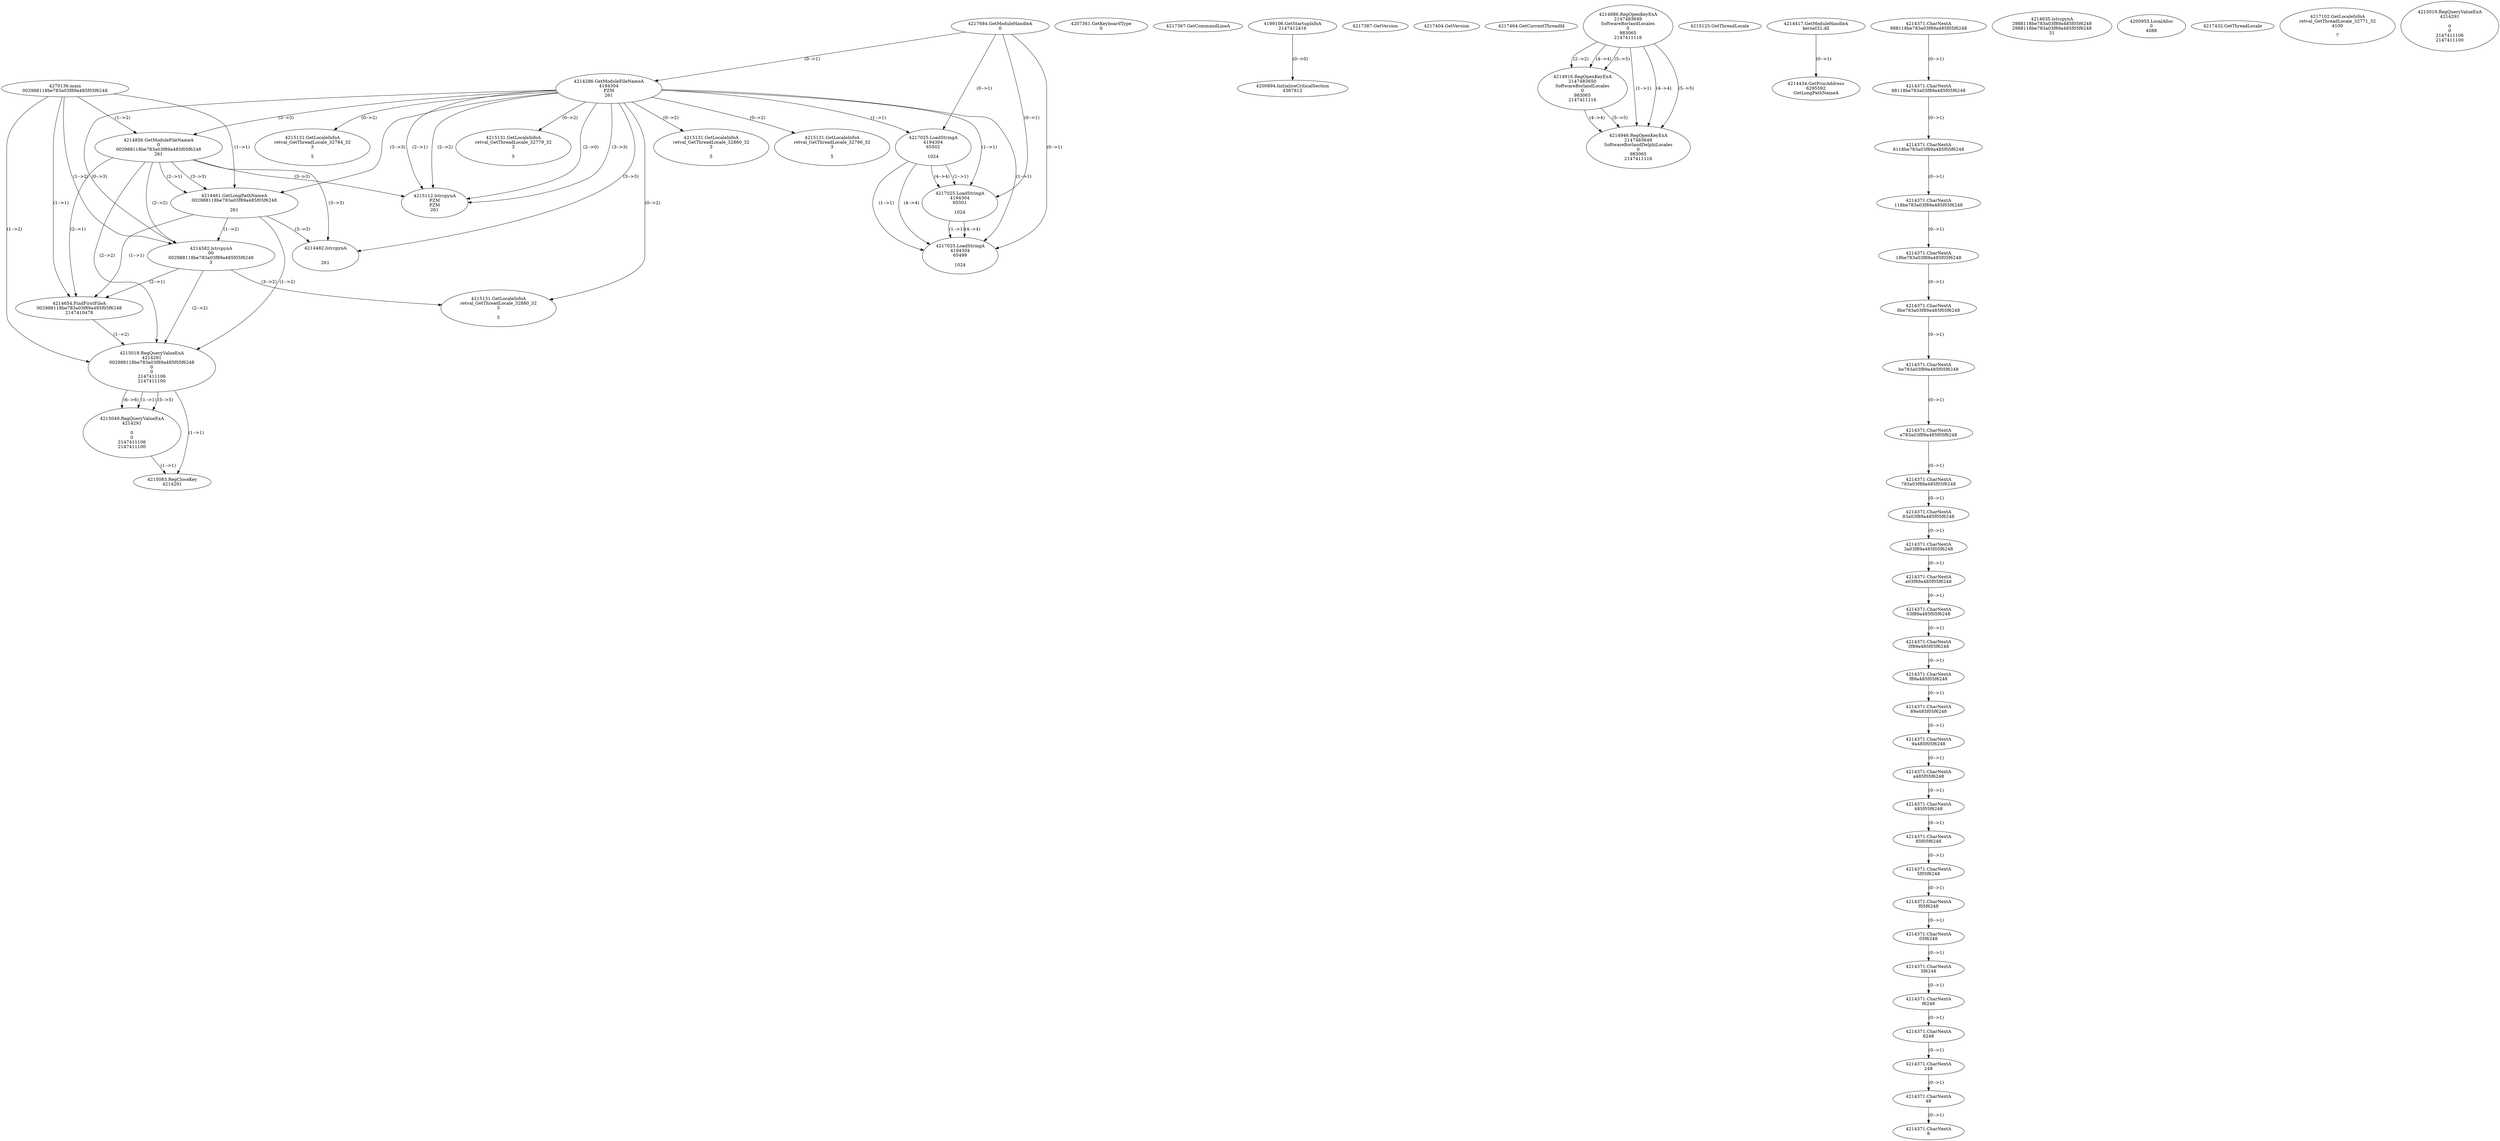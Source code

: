 // Global SCDG with merge call
digraph {
	0 [label="4270136.main
002988118be783a03f89a485f05f6248"]
	1 [label="4217684.GetModuleHandleA
0"]
	2 [label="4207361.GetKeyboardType
0"]
	3 [label="4217367.GetCommandLineA
"]
	4 [label="4199106.GetStartupInfoA
2147412416"]
	5 [label="4217387.GetVersion
"]
	6 [label="4217404.GetVersion
"]
	7 [label="4217464.GetCurrentThreadId
"]
	8 [label="4214286.GetModuleFileNameA
4194304
PZM
261"]
	1 -> 8 [label="(0-->1)"]
	9 [label="4214856.GetModuleFileNameA
0
002988118be783a03f89a485f05f6248
261"]
	0 -> 9 [label="(1-->2)"]
	8 -> 9 [label="(3-->3)"]
	10 [label="4214886.RegOpenKeyExA
2147483649
Software\Borland\Locales
0
983065
2147411116"]
	11 [label="4214916.RegOpenKeyExA
2147483650
Software\Borland\Locales
0
983065
2147411116"]
	10 -> 11 [label="(2-->2)"]
	10 -> 11 [label="(4-->4)"]
	10 -> 11 [label="(5-->5)"]
	12 [label="4214946.RegOpenKeyExA
2147483649
Software\Borland\Delphi\Locales
0
983065
2147411116"]
	10 -> 12 [label="(1-->1)"]
	10 -> 12 [label="(4-->4)"]
	11 -> 12 [label="(4-->4)"]
	10 -> 12 [label="(5-->5)"]
	11 -> 12 [label="(5-->5)"]
	13 [label="4215112.lstrcpynA
PZM
PZM
261"]
	8 -> 13 [label="(2-->1)"]
	8 -> 13 [label="(2-->2)"]
	8 -> 13 [label="(3-->3)"]
	9 -> 13 [label="(3-->3)"]
	8 -> 13 [label="(2-->0)"]
	14 [label="4215125.GetThreadLocale
"]
	15 [label="4215131.GetLocaleInfoA
retval_GetThreadLocale_32779_32
3

5"]
	8 -> 15 [label="(0-->2)"]
	16 [label="4217025.LoadStringA
4194304
65502

1024"]
	1 -> 16 [label="(0-->1)"]
	8 -> 16 [label="(1-->1)"]
	17 [label="4214417.GetModuleHandleA
kernel32.dll"]
	18 [label="4214434.GetProcAddress
6295592
GetLongPathNameA"]
	17 -> 18 [label="(0-->1)"]
	19 [label="4214461.GetLongPathNameA
002988118be783a03f89a485f05f6248

261"]
	0 -> 19 [label="(1-->1)"]
	9 -> 19 [label="(2-->1)"]
	8 -> 19 [label="(3-->3)"]
	9 -> 19 [label="(3-->3)"]
	20 [label="4214582.lstrcpynA
00
002988118be783a03f89a485f05f6248
3"]
	0 -> 20 [label="(1-->2)"]
	9 -> 20 [label="(2-->2)"]
	19 -> 20 [label="(1-->2)"]
	8 -> 20 [label="(0-->3)"]
	21 [label="4214371.CharNextA
988118be783a03f89a485f05f6248"]
	22 [label="4214371.CharNextA
88118be783a03f89a485f05f6248"]
	21 -> 22 [label="(0-->1)"]
	23 [label="4214371.CharNextA
8118be783a03f89a485f05f6248"]
	22 -> 23 [label="(0-->1)"]
	24 [label="4214371.CharNextA
118be783a03f89a485f05f6248"]
	23 -> 24 [label="(0-->1)"]
	25 [label="4214371.CharNextA
18be783a03f89a485f05f6248"]
	24 -> 25 [label="(0-->1)"]
	26 [label="4214371.CharNextA
8be783a03f89a485f05f6248"]
	25 -> 26 [label="(0-->1)"]
	27 [label="4214371.CharNextA
be783a03f89a485f05f6248"]
	26 -> 27 [label="(0-->1)"]
	28 [label="4214371.CharNextA
e783a03f89a485f05f6248"]
	27 -> 28 [label="(0-->1)"]
	29 [label="4214371.CharNextA
783a03f89a485f05f6248"]
	28 -> 29 [label="(0-->1)"]
	30 [label="4214371.CharNextA
83a03f89a485f05f6248"]
	29 -> 30 [label="(0-->1)"]
	31 [label="4214371.CharNextA
3a03f89a485f05f6248"]
	30 -> 31 [label="(0-->1)"]
	32 [label="4214371.CharNextA
a03f89a485f05f6248"]
	31 -> 32 [label="(0-->1)"]
	33 [label="4214371.CharNextA
03f89a485f05f6248"]
	32 -> 33 [label="(0-->1)"]
	34 [label="4214371.CharNextA
3f89a485f05f6248"]
	33 -> 34 [label="(0-->1)"]
	35 [label="4214371.CharNextA
f89a485f05f6248"]
	34 -> 35 [label="(0-->1)"]
	36 [label="4214371.CharNextA
89a485f05f6248"]
	35 -> 36 [label="(0-->1)"]
	37 [label="4214371.CharNextA
9a485f05f6248"]
	36 -> 37 [label="(0-->1)"]
	38 [label="4214371.CharNextA
a485f05f6248"]
	37 -> 38 [label="(0-->1)"]
	39 [label="4214371.CharNextA
485f05f6248"]
	38 -> 39 [label="(0-->1)"]
	40 [label="4214371.CharNextA
85f05f6248"]
	39 -> 40 [label="(0-->1)"]
	41 [label="4214371.CharNextA
5f05f6248"]
	40 -> 41 [label="(0-->1)"]
	42 [label="4214371.CharNextA
f05f6248"]
	41 -> 42 [label="(0-->1)"]
	43 [label="4214371.CharNextA
05f6248"]
	42 -> 43 [label="(0-->1)"]
	44 [label="4214371.CharNextA
5f6248"]
	43 -> 44 [label="(0-->1)"]
	45 [label="4214371.CharNextA
f6248"]
	44 -> 45 [label="(0-->1)"]
	46 [label="4214371.CharNextA
6248"]
	45 -> 46 [label="(0-->1)"]
	47 [label="4214371.CharNextA
248"]
	46 -> 47 [label="(0-->1)"]
	48 [label="4214371.CharNextA
48"]
	47 -> 48 [label="(0-->1)"]
	49 [label="4214371.CharNextA
8"]
	48 -> 49 [label="(0-->1)"]
	50 [label="4214635.lstrcpynA
2988118be783a03f89a485f05f6248
2988118be783a03f89a485f05f6248
31"]
	51 [label="4214654.FindFirstFileA
002988118be783a03f89a485f05f6248
2147410478"]
	0 -> 51 [label="(1-->1)"]
	9 -> 51 [label="(2-->1)"]
	19 -> 51 [label="(1-->1)"]
	20 -> 51 [label="(2-->1)"]
	52 [label="4215019.RegQueryValueExA
4214291
002988118be783a03f89a485f05f6248
0
0
2147411106
2147411100"]
	0 -> 52 [label="(1-->2)"]
	9 -> 52 [label="(2-->2)"]
	19 -> 52 [label="(1-->2)"]
	20 -> 52 [label="(2-->2)"]
	51 -> 52 [label="(1-->2)"]
	53 [label="4215049.RegQueryValueExA
4214291

0
0
2147411106
2147411100"]
	52 -> 53 [label="(1-->1)"]
	52 -> 53 [label="(5-->5)"]
	52 -> 53 [label="(6-->6)"]
	54 [label="4215083.RegCloseKey
4214291"]
	52 -> 54 [label="(1-->1)"]
	53 -> 54 [label="(1-->1)"]
	55 [label="4215131.GetLocaleInfoA
retval_GetThreadLocale_32880_32
3

5"]
	8 -> 55 [label="(0-->2)"]
	20 -> 55 [label="(3-->2)"]
	56 [label="4200894.InitializeCriticalSection
4367812"]
	4 -> 56 [label="(0-->0)"]
	57 [label="4200955.LocalAlloc
0
4088"]
	58 [label="4217432.GetThreadLocale
"]
	59 [label="4217102.GetLocaleInfoA
retval_GetThreadLocale_32771_32
4100

7"]
	60 [label="4214482.lstrcpynA


261"]
	8 -> 60 [label="(3-->3)"]
	9 -> 60 [label="(3-->3)"]
	19 -> 60 [label="(3-->3)"]
	61 [label="4215019.RegQueryValueExA
4214291

0
0
2147411106
2147411100"]
	62 [label="4215131.GetLocaleInfoA
retval_GetThreadLocale_32860_32
3

5"]
	8 -> 62 [label="(0-->2)"]
	63 [label="4215131.GetLocaleInfoA
retval_GetThreadLocale_32786_32
3

5"]
	8 -> 63 [label="(0-->2)"]
	64 [label="4217025.LoadStringA
4194304
65501

1024"]
	1 -> 64 [label="(0-->1)"]
	8 -> 64 [label="(1-->1)"]
	16 -> 64 [label="(1-->1)"]
	16 -> 64 [label="(4-->4)"]
	65 [label="4217025.LoadStringA
4194304
65499

1024"]
	1 -> 65 [label="(0-->1)"]
	8 -> 65 [label="(1-->1)"]
	16 -> 65 [label="(1-->1)"]
	64 -> 65 [label="(1-->1)"]
	16 -> 65 [label="(4-->4)"]
	64 -> 65 [label="(4-->4)"]
	66 [label="4215131.GetLocaleInfoA
retval_GetThreadLocale_32784_32
3

5"]
	8 -> 66 [label="(0-->2)"]
}
